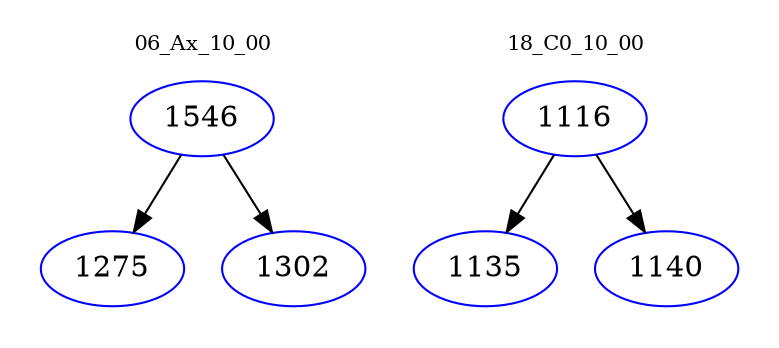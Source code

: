 digraph{
subgraph cluster_0 {
color = white
label = "06_Ax_10_00";
fontsize=10;
T0_1546 [label="1546", color="blue"]
T0_1546 -> T0_1275 [color="black"]
T0_1275 [label="1275", color="blue"]
T0_1546 -> T0_1302 [color="black"]
T0_1302 [label="1302", color="blue"]
}
subgraph cluster_1 {
color = white
label = "18_C0_10_00";
fontsize=10;
T1_1116 [label="1116", color="blue"]
T1_1116 -> T1_1135 [color="black"]
T1_1135 [label="1135", color="blue"]
T1_1116 -> T1_1140 [color="black"]
T1_1140 [label="1140", color="blue"]
}
}
